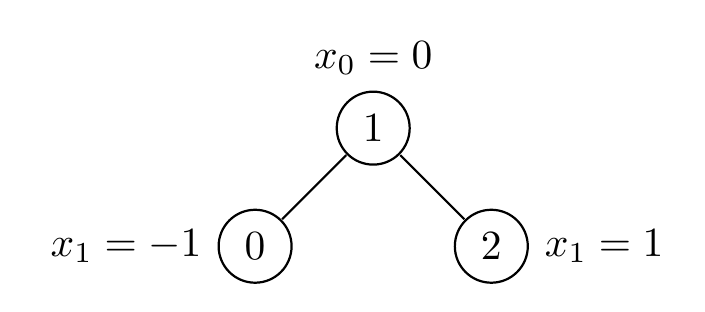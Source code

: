 \tikzset{global scale/.style={thick, scale=#1, every node/.style={scale=#1}}}

\begin{tikzpicture}[global scale=1.5]
  \node[draw,circle,label=left:{$x_1=-1$}] (0) at (0, 0) {0};
  \node[draw,circle,label=above:{$x_0=0$}] (1) at (1, 1) {1};
  \node[draw,circle,label=right:{$x_1=1$}] (2) at (2, 0) {2};

  \path[draw] (0) -- (1);
  \path[draw] (1) -- (2);
\end{tikzpicture}
